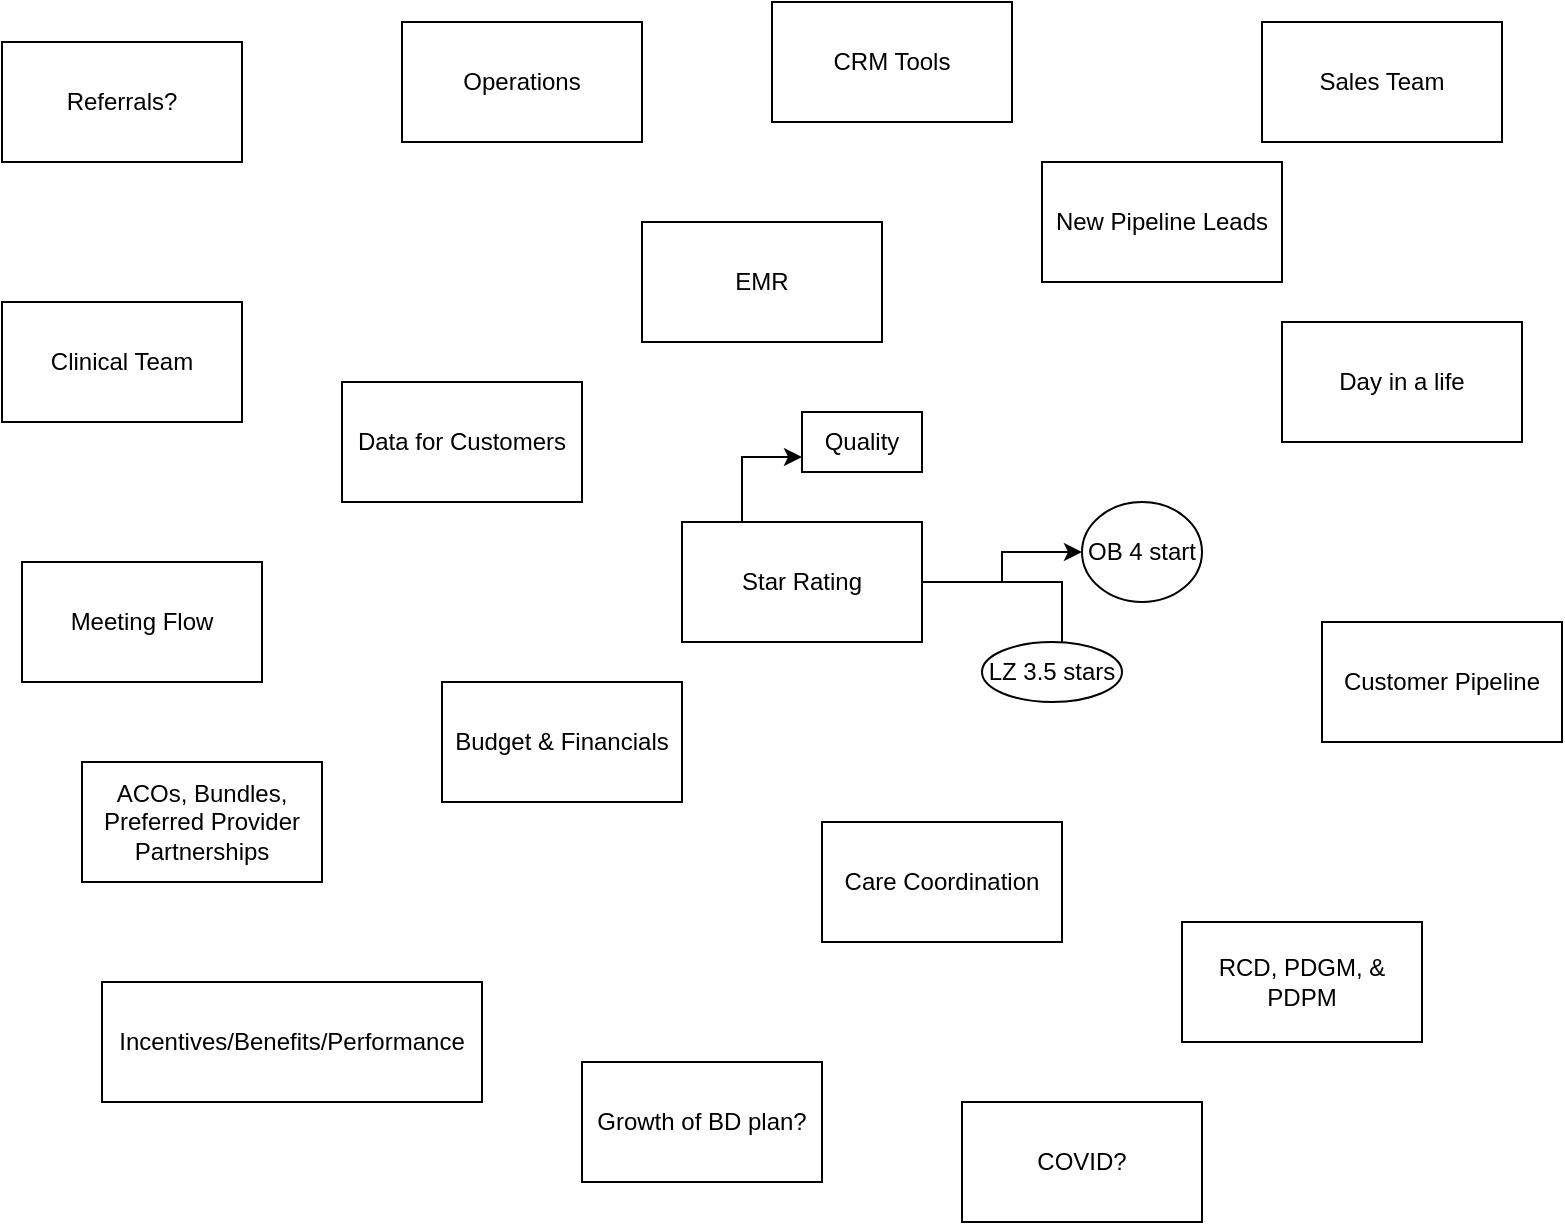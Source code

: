 <mxfile version="13.7.8" type="github">
  <diagram id="qoCfY3nj_r-2yeoQYRqV" name="Page-1">
    <mxGraphModel dx="1426" dy="794" grid="1" gridSize="10" guides="1" tooltips="1" connect="1" arrows="1" fold="1" page="1" pageScale="1" pageWidth="850" pageHeight="1100" math="0" shadow="0">
      <root>
        <mxCell id="0" />
        <mxCell id="1" parent="0" />
        <mxCell id="qsZoQA5ZzdnyNyIeJUxH-1" value="Referrals?" style="rounded=0;whiteSpace=wrap;html=1;" vertex="1" parent="1">
          <mxGeometry x="40" y="50" width="120" height="60" as="geometry" />
        </mxCell>
        <mxCell id="qsZoQA5ZzdnyNyIeJUxH-2" value="Sales Team" style="rounded=0;whiteSpace=wrap;html=1;" vertex="1" parent="1">
          <mxGeometry x="670" y="40" width="120" height="60" as="geometry" />
        </mxCell>
        <mxCell id="qsZoQA5ZzdnyNyIeJUxH-3" value="Clinical Team" style="rounded=0;whiteSpace=wrap;html=1;" vertex="1" parent="1">
          <mxGeometry x="40" y="180" width="120" height="60" as="geometry" />
        </mxCell>
        <mxCell id="qsZoQA5ZzdnyNyIeJUxH-4" value="Operations" style="rounded=0;whiteSpace=wrap;html=1;" vertex="1" parent="1">
          <mxGeometry x="240" y="40" width="120" height="60" as="geometry" />
        </mxCell>
        <mxCell id="qsZoQA5ZzdnyNyIeJUxH-6" value="CRM Tools&lt;br&gt;" style="whiteSpace=wrap;html=1;" vertex="1" parent="1">
          <mxGeometry x="425" y="30" width="120" height="60" as="geometry" />
        </mxCell>
        <mxCell id="qsZoQA5ZzdnyNyIeJUxH-7" value="Day in a life" style="whiteSpace=wrap;html=1;" vertex="1" parent="1">
          <mxGeometry x="680" y="190" width="120" height="60" as="geometry" />
        </mxCell>
        <mxCell id="qsZoQA5ZzdnyNyIeJUxH-8" value="Meeting Flow" style="whiteSpace=wrap;html=1;" vertex="1" parent="1">
          <mxGeometry x="50" y="310" width="120" height="60" as="geometry" />
        </mxCell>
        <mxCell id="qsZoQA5ZzdnyNyIeJUxH-9" value="Customer Pipeline" style="whiteSpace=wrap;html=1;" vertex="1" parent="1">
          <mxGeometry x="700" y="340" width="120" height="60" as="geometry" />
        </mxCell>
        <mxCell id="qsZoQA5ZzdnyNyIeJUxH-10" value="New Pipeline Leads" style="whiteSpace=wrap;html=1;" vertex="1" parent="1">
          <mxGeometry x="560" y="110" width="120" height="60" as="geometry" />
        </mxCell>
        <mxCell id="qsZoQA5ZzdnyNyIeJUxH-17" value="Data for Customers" style="whiteSpace=wrap;html=1;" vertex="1" parent="1">
          <mxGeometry x="210" y="220" width="120" height="60" as="geometry" />
        </mxCell>
        <mxCell id="qsZoQA5ZzdnyNyIeJUxH-18" value="ACOs, Bundles, Preferred Provider Partnerships" style="whiteSpace=wrap;html=1;" vertex="1" parent="1">
          <mxGeometry x="80" y="410" width="120" height="60" as="geometry" />
        </mxCell>
        <mxCell id="qsZoQA5ZzdnyNyIeJUxH-19" value="EMR" style="whiteSpace=wrap;html=1;" vertex="1" parent="1">
          <mxGeometry x="360" y="140" width="120" height="60" as="geometry" />
        </mxCell>
        <mxCell id="qsZoQA5ZzdnyNyIeJUxH-20" value="Care Coordination" style="whiteSpace=wrap;html=1;" vertex="1" parent="1">
          <mxGeometry x="450" y="440" width="120" height="60" as="geometry" />
        </mxCell>
        <mxCell id="qsZoQA5ZzdnyNyIeJUxH-21" value="Budget &amp;amp; Financials" style="whiteSpace=wrap;html=1;" vertex="1" parent="1">
          <mxGeometry x="260" y="370" width="120" height="60" as="geometry" />
        </mxCell>
        <mxCell id="qsZoQA5ZzdnyNyIeJUxH-22" value="" style="group" vertex="1" connectable="0" parent="1">
          <mxGeometry x="380" y="280" width="260" height="100" as="geometry" />
        </mxCell>
        <mxCell id="qsZoQA5ZzdnyNyIeJUxH-14" style="edgeStyle=orthogonalEdgeStyle;rounded=0;orthogonalLoop=1;jettySize=auto;html=1;" edge="1" parent="qsZoQA5ZzdnyNyIeJUxH-22" source="qsZoQA5ZzdnyNyIeJUxH-11">
          <mxGeometry relative="1" as="geometry">
            <mxPoint x="190" y="80" as="targetPoint" />
            <Array as="points">
              <mxPoint x="190" y="40" />
            </Array>
          </mxGeometry>
        </mxCell>
        <mxCell id="qsZoQA5ZzdnyNyIeJUxH-11" value="Star Rating" style="whiteSpace=wrap;html=1;" vertex="1" parent="qsZoQA5ZzdnyNyIeJUxH-22">
          <mxGeometry y="10" width="120" height="60" as="geometry" />
        </mxCell>
        <mxCell id="qsZoQA5ZzdnyNyIeJUxH-12" value="OB 4 start" style="ellipse;whiteSpace=wrap;html=1;" vertex="1" parent="qsZoQA5ZzdnyNyIeJUxH-22">
          <mxGeometry x="200" width="60" height="50" as="geometry" />
        </mxCell>
        <mxCell id="qsZoQA5ZzdnyNyIeJUxH-13" value="" style="edgeStyle=orthogonalEdgeStyle;rounded=0;orthogonalLoop=1;jettySize=auto;html=1;" edge="1" parent="qsZoQA5ZzdnyNyIeJUxH-22" source="qsZoQA5ZzdnyNyIeJUxH-11" target="qsZoQA5ZzdnyNyIeJUxH-12">
          <mxGeometry relative="1" as="geometry" />
        </mxCell>
        <mxCell id="qsZoQA5ZzdnyNyIeJUxH-16" value="LZ 3.5 stars" style="ellipse;whiteSpace=wrap;html=1;" vertex="1" parent="qsZoQA5ZzdnyNyIeJUxH-22">
          <mxGeometry x="150" y="70" width="70" height="30" as="geometry" />
        </mxCell>
        <mxCell id="qsZoQA5ZzdnyNyIeJUxH-23" value="Incentives/Benefits/Performance&lt;br&gt;" style="whiteSpace=wrap;html=1;" vertex="1" parent="1">
          <mxGeometry x="90" y="520" width="190" height="60" as="geometry" />
        </mxCell>
        <mxCell id="qsZoQA5ZzdnyNyIeJUxH-24" value="RCD, PDGM, &amp;amp; PDPM" style="whiteSpace=wrap;html=1;" vertex="1" parent="1">
          <mxGeometry x="630" y="490" width="120" height="60" as="geometry" />
        </mxCell>
        <mxCell id="qsZoQA5ZzdnyNyIeJUxH-26" value="Quality" style="whiteSpace=wrap;html=1;" vertex="1" parent="1">
          <mxGeometry x="440" y="235" width="60" height="30" as="geometry" />
        </mxCell>
        <mxCell id="qsZoQA5ZzdnyNyIeJUxH-28" style="edgeStyle=orthogonalEdgeStyle;rounded=0;orthogonalLoop=1;jettySize=auto;html=1;exitX=0.25;exitY=0;exitDx=0;exitDy=0;entryX=0;entryY=0.75;entryDx=0;entryDy=0;" edge="1" parent="1" source="qsZoQA5ZzdnyNyIeJUxH-11" target="qsZoQA5ZzdnyNyIeJUxH-26">
          <mxGeometry relative="1" as="geometry" />
        </mxCell>
        <mxCell id="qsZoQA5ZzdnyNyIeJUxH-29" value="Growth of BD plan?" style="whiteSpace=wrap;html=1;" vertex="1" parent="1">
          <mxGeometry x="330" y="560" width="120" height="60" as="geometry" />
        </mxCell>
        <mxCell id="qsZoQA5ZzdnyNyIeJUxH-30" value="COVID?" style="whiteSpace=wrap;html=1;" vertex="1" parent="1">
          <mxGeometry x="520" y="580" width="120" height="60" as="geometry" />
        </mxCell>
      </root>
    </mxGraphModel>
  </diagram>
</mxfile>
